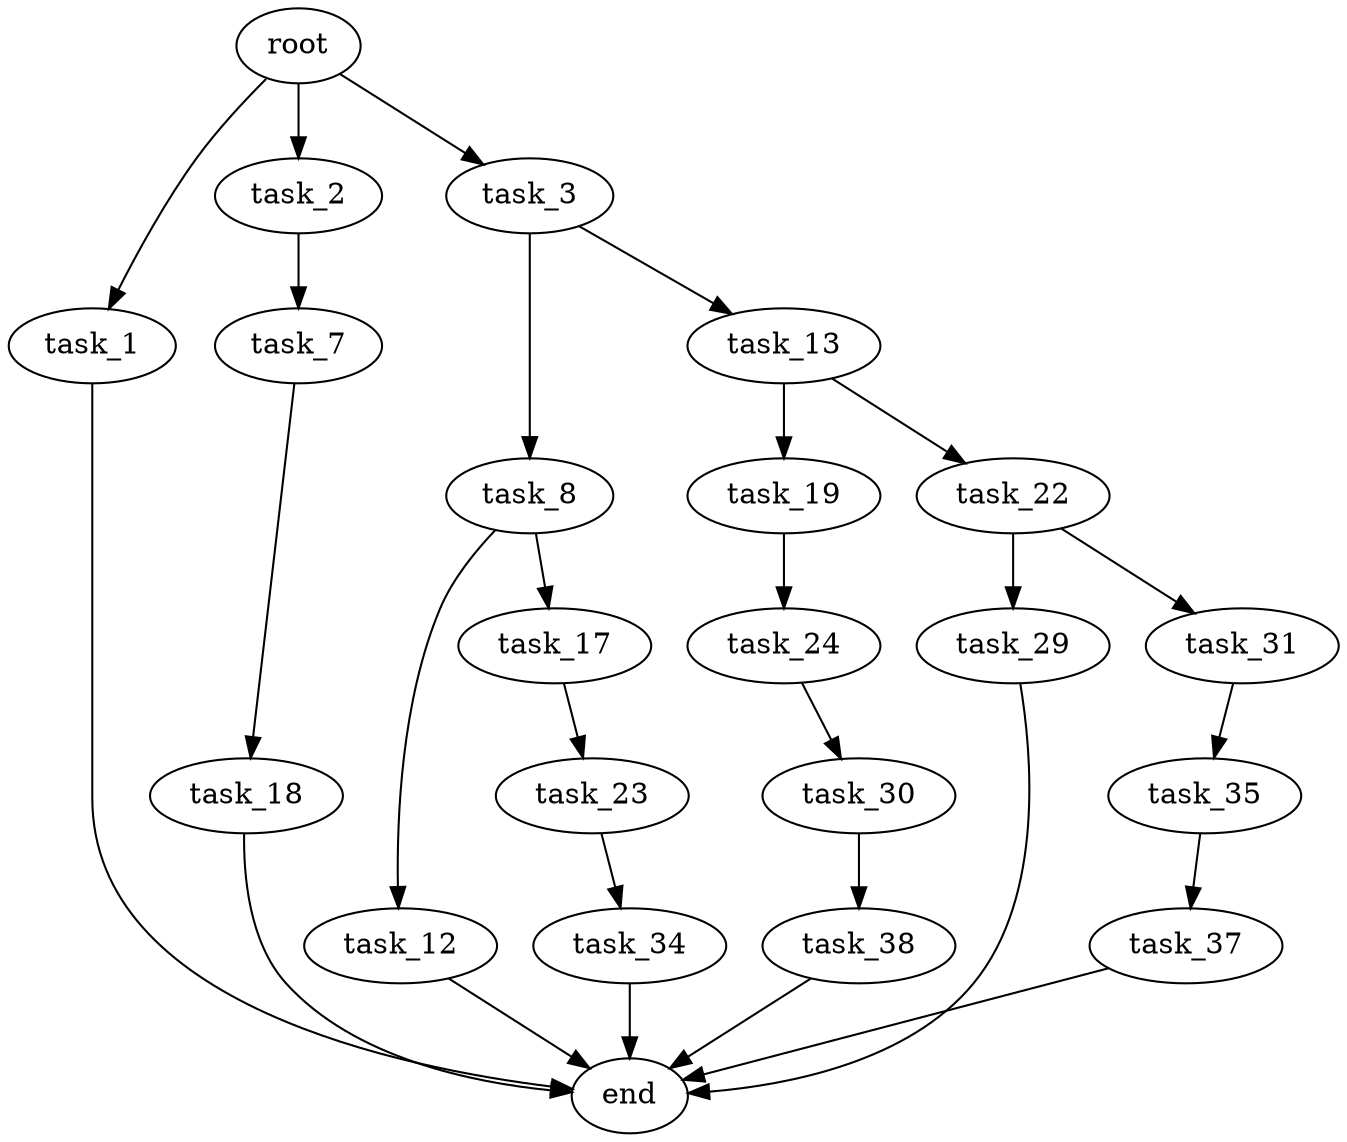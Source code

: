 digraph G {
  root [size="0.000000"];
  task_1 [size="68719476736.000000"];
  task_2 [size="6322449956.000000"];
  task_3 [size="68719476736.000000"];
  task_7 [size="8411101281.000000"];
  task_8 [size="466475737552.000000"];
  task_12 [size="2916474502.000000"];
  task_13 [size="68719476736.000000"];
  task_17 [size="13072044718.000000"];
  task_18 [size="91830710193.000000"];
  task_19 [size="4672114128.000000"];
  task_22 [size="68719476736.000000"];
  task_23 [size="4786567167.000000"];
  task_24 [size="782757789696.000000"];
  task_29 [size="17968646502.000000"];
  task_30 [size="15742556805.000000"];
  task_31 [size="18301968394.000000"];
  task_34 [size="68719476736.000000"];
  task_35 [size="782757789696.000000"];
  task_37 [size="368293445632.000000"];
  task_38 [size="305425782904.000000"];
  end [size="0.000000"];

  root -> task_1 [size="1.000000"];
  root -> task_2 [size="1.000000"];
  root -> task_3 [size="1.000000"];
  task_1 -> end [size="1.000000"];
  task_2 -> task_7 [size="536870912.000000"];
  task_3 -> task_8 [size="134217728.000000"];
  task_3 -> task_13 [size="134217728.000000"];
  task_7 -> task_18 [size="209715200.000000"];
  task_8 -> task_12 [size="411041792.000000"];
  task_8 -> task_17 [size="411041792.000000"];
  task_12 -> end [size="1.000000"];
  task_13 -> task_19 [size="134217728.000000"];
  task_13 -> task_22 [size="134217728.000000"];
  task_17 -> task_23 [size="33554432.000000"];
  task_18 -> end [size="1.000000"];
  task_19 -> task_24 [size="134217728.000000"];
  task_22 -> task_29 [size="134217728.000000"];
  task_22 -> task_31 [size="134217728.000000"];
  task_23 -> task_34 [size="536870912.000000"];
  task_24 -> task_30 [size="679477248.000000"];
  task_29 -> end [size="1.000000"];
  task_30 -> task_38 [size="75497472.000000"];
  task_31 -> task_35 [size="301989888.000000"];
  task_34 -> end [size="1.000000"];
  task_35 -> task_37 [size="679477248.000000"];
  task_37 -> end [size="1.000000"];
  task_38 -> end [size="1.000000"];
}
